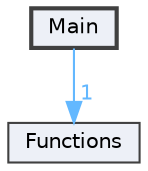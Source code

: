 digraph "Main"
{
 // LATEX_PDF_SIZE
  bgcolor="transparent";
  edge [fontname=Helvetica,fontsize=10,labelfontname=Helvetica,labelfontsize=10];
  node [fontname=Helvetica,fontsize=10,shape=box,height=0.2,width=0.4];
  compound=true
  dir_f4e982bca5d979afcf7d664254407d09 [label="Main", fillcolor="#edf0f7", color="grey25", style="filled,bold", URL="dir_f4e982bca5d979afcf7d664254407d09.html",tooltip=""];
  dir_300faf08c8fb8933ad9035892dcb9a31 [label="Functions", fillcolor="#edf0f7", color="grey25", style="filled", URL="dir_300faf08c8fb8933ad9035892dcb9a31.html",tooltip=""];
  dir_f4e982bca5d979afcf7d664254407d09->dir_300faf08c8fb8933ad9035892dcb9a31 [headlabel="1", labeldistance=1.5 headhref="dir_000002_000001.html" href="dir_000002_000001.html" color="steelblue1" fontcolor="steelblue1"];
}
